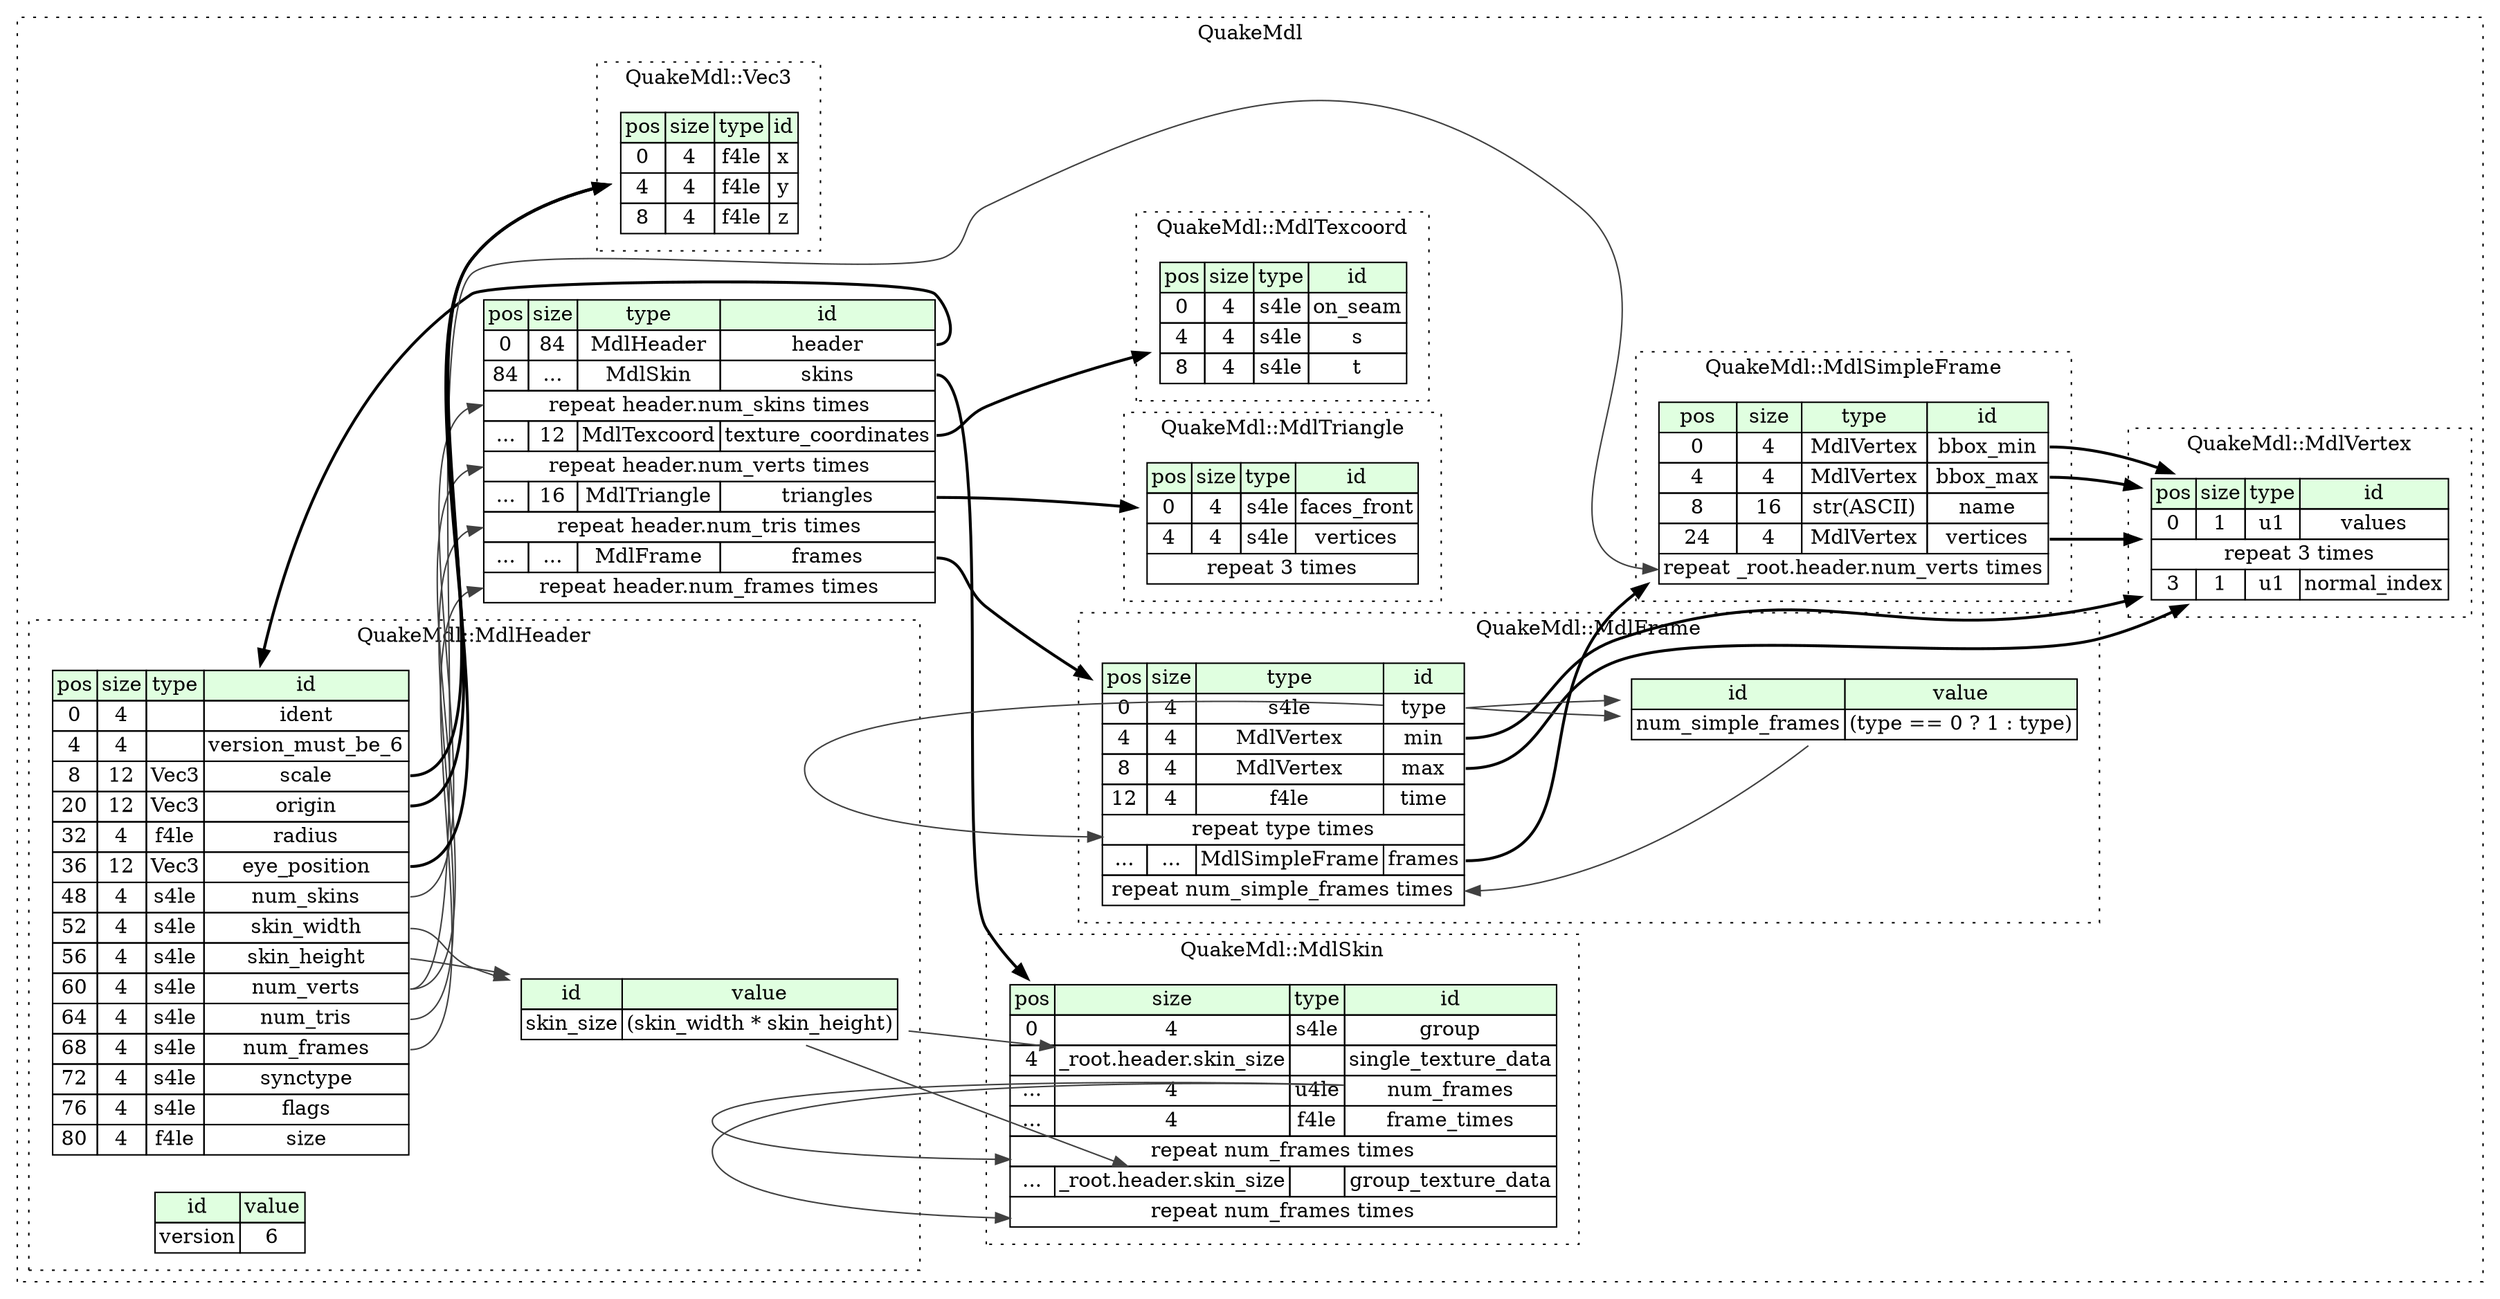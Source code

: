 digraph {
	rankdir=LR;
	node [shape=plaintext];
	subgraph cluster__quake_mdl {
		label="QuakeMdl";
		graph[style=dotted];

		quake_mdl__seq [label=<<TABLE BORDER="0" CELLBORDER="1" CELLSPACING="0">
			<TR><TD BGCOLOR="#E0FFE0">pos</TD><TD BGCOLOR="#E0FFE0">size</TD><TD BGCOLOR="#E0FFE0">type</TD><TD BGCOLOR="#E0FFE0">id</TD></TR>
			<TR><TD PORT="header_pos">0</TD><TD PORT="header_size">84</TD><TD>MdlHeader</TD><TD PORT="header_type">header</TD></TR>
			<TR><TD PORT="skins_pos">84</TD><TD PORT="skins_size">...</TD><TD>MdlSkin</TD><TD PORT="skins_type">skins</TD></TR>
			<TR><TD COLSPAN="4" PORT="skins__repeat">repeat header.num_skins times</TD></TR>
			<TR><TD PORT="texture_coordinates_pos">...</TD><TD PORT="texture_coordinates_size">12</TD><TD>MdlTexcoord</TD><TD PORT="texture_coordinates_type">texture_coordinates</TD></TR>
			<TR><TD COLSPAN="4" PORT="texture_coordinates__repeat">repeat header.num_verts times</TD></TR>
			<TR><TD PORT="triangles_pos">...</TD><TD PORT="triangles_size">16</TD><TD>MdlTriangle</TD><TD PORT="triangles_type">triangles</TD></TR>
			<TR><TD COLSPAN="4" PORT="triangles__repeat">repeat header.num_tris times</TD></TR>
			<TR><TD PORT="frames_pos">...</TD><TD PORT="frames_size">...</TD><TD>MdlFrame</TD><TD PORT="frames_type">frames</TD></TR>
			<TR><TD COLSPAN="4" PORT="frames__repeat">repeat header.num_frames times</TD></TR>
		</TABLE>>];
		subgraph cluster__mdl_vertex {
			label="QuakeMdl::MdlVertex";
			graph[style=dotted];

			mdl_vertex__seq [label=<<TABLE BORDER="0" CELLBORDER="1" CELLSPACING="0">
				<TR><TD BGCOLOR="#E0FFE0">pos</TD><TD BGCOLOR="#E0FFE0">size</TD><TD BGCOLOR="#E0FFE0">type</TD><TD BGCOLOR="#E0FFE0">id</TD></TR>
				<TR><TD PORT="values_pos">0</TD><TD PORT="values_size">1</TD><TD>u1</TD><TD PORT="values_type">values</TD></TR>
				<TR><TD COLSPAN="4" PORT="values__repeat">repeat 3 times</TD></TR>
				<TR><TD PORT="normal_index_pos">3</TD><TD PORT="normal_index_size">1</TD><TD>u1</TD><TD PORT="normal_index_type">normal_index</TD></TR>
			</TABLE>>];
		}
		subgraph cluster__mdl_texcoord {
			label="QuakeMdl::MdlTexcoord";
			graph[style=dotted];

			mdl_texcoord__seq [label=<<TABLE BORDER="0" CELLBORDER="1" CELLSPACING="0">
				<TR><TD BGCOLOR="#E0FFE0">pos</TD><TD BGCOLOR="#E0FFE0">size</TD><TD BGCOLOR="#E0FFE0">type</TD><TD BGCOLOR="#E0FFE0">id</TD></TR>
				<TR><TD PORT="on_seam_pos">0</TD><TD PORT="on_seam_size">4</TD><TD>s4le</TD><TD PORT="on_seam_type">on_seam</TD></TR>
				<TR><TD PORT="s_pos">4</TD><TD PORT="s_size">4</TD><TD>s4le</TD><TD PORT="s_type">s</TD></TR>
				<TR><TD PORT="t_pos">8</TD><TD PORT="t_size">4</TD><TD>s4le</TD><TD PORT="t_type">t</TD></TR>
			</TABLE>>];
		}
		subgraph cluster__mdl_header {
			label="QuakeMdl::MdlHeader";
			graph[style=dotted];

			mdl_header__seq [label=<<TABLE BORDER="0" CELLBORDER="1" CELLSPACING="0">
				<TR><TD BGCOLOR="#E0FFE0">pos</TD><TD BGCOLOR="#E0FFE0">size</TD><TD BGCOLOR="#E0FFE0">type</TD><TD BGCOLOR="#E0FFE0">id</TD></TR>
				<TR><TD PORT="ident_pos">0</TD><TD PORT="ident_size">4</TD><TD></TD><TD PORT="ident_type">ident</TD></TR>
				<TR><TD PORT="version_must_be_6_pos">4</TD><TD PORT="version_must_be_6_size">4</TD><TD></TD><TD PORT="version_must_be_6_type">version_must_be_6</TD></TR>
				<TR><TD PORT="scale_pos">8</TD><TD PORT="scale_size">12</TD><TD>Vec3</TD><TD PORT="scale_type">scale</TD></TR>
				<TR><TD PORT="origin_pos">20</TD><TD PORT="origin_size">12</TD><TD>Vec3</TD><TD PORT="origin_type">origin</TD></TR>
				<TR><TD PORT="radius_pos">32</TD><TD PORT="radius_size">4</TD><TD>f4le</TD><TD PORT="radius_type">radius</TD></TR>
				<TR><TD PORT="eye_position_pos">36</TD><TD PORT="eye_position_size">12</TD><TD>Vec3</TD><TD PORT="eye_position_type">eye_position</TD></TR>
				<TR><TD PORT="num_skins_pos">48</TD><TD PORT="num_skins_size">4</TD><TD>s4le</TD><TD PORT="num_skins_type">num_skins</TD></TR>
				<TR><TD PORT="skin_width_pos">52</TD><TD PORT="skin_width_size">4</TD><TD>s4le</TD><TD PORT="skin_width_type">skin_width</TD></TR>
				<TR><TD PORT="skin_height_pos">56</TD><TD PORT="skin_height_size">4</TD><TD>s4le</TD><TD PORT="skin_height_type">skin_height</TD></TR>
				<TR><TD PORT="num_verts_pos">60</TD><TD PORT="num_verts_size">4</TD><TD>s4le</TD><TD PORT="num_verts_type">num_verts</TD></TR>
				<TR><TD PORT="num_tris_pos">64</TD><TD PORT="num_tris_size">4</TD><TD>s4le</TD><TD PORT="num_tris_type">num_tris</TD></TR>
				<TR><TD PORT="num_frames_pos">68</TD><TD PORT="num_frames_size">4</TD><TD>s4le</TD><TD PORT="num_frames_type">num_frames</TD></TR>
				<TR><TD PORT="synctype_pos">72</TD><TD PORT="synctype_size">4</TD><TD>s4le</TD><TD PORT="synctype_type">synctype</TD></TR>
				<TR><TD PORT="flags_pos">76</TD><TD PORT="flags_size">4</TD><TD>s4le</TD><TD PORT="flags_type">flags</TD></TR>
				<TR><TD PORT="size_pos">80</TD><TD PORT="size_size">4</TD><TD>f4le</TD><TD PORT="size_type">size</TD></TR>
			</TABLE>>];
			mdl_header__inst__version [label=<<TABLE BORDER="0" CELLBORDER="1" CELLSPACING="0">
				<TR><TD BGCOLOR="#E0FFE0">id</TD><TD BGCOLOR="#E0FFE0">value</TD></TR>
				<TR><TD>version</TD><TD>6</TD></TR>
			</TABLE>>];
			mdl_header__inst__skin_size [label=<<TABLE BORDER="0" CELLBORDER="1" CELLSPACING="0">
				<TR><TD BGCOLOR="#E0FFE0">id</TD><TD BGCOLOR="#E0FFE0">value</TD></TR>
				<TR><TD>skin_size</TD><TD>(skin_width * skin_height)</TD></TR>
			</TABLE>>];
		}
		subgraph cluster__mdl_skin {
			label="QuakeMdl::MdlSkin";
			graph[style=dotted];

			mdl_skin__seq [label=<<TABLE BORDER="0" CELLBORDER="1" CELLSPACING="0">
				<TR><TD BGCOLOR="#E0FFE0">pos</TD><TD BGCOLOR="#E0FFE0">size</TD><TD BGCOLOR="#E0FFE0">type</TD><TD BGCOLOR="#E0FFE0">id</TD></TR>
				<TR><TD PORT="group_pos">0</TD><TD PORT="group_size">4</TD><TD>s4le</TD><TD PORT="group_type">group</TD></TR>
				<TR><TD PORT="single_texture_data_pos">4</TD><TD PORT="single_texture_data_size">_root.header.skin_size</TD><TD></TD><TD PORT="single_texture_data_type">single_texture_data</TD></TR>
				<TR><TD PORT="num_frames_pos">...</TD><TD PORT="num_frames_size">4</TD><TD>u4le</TD><TD PORT="num_frames_type">num_frames</TD></TR>
				<TR><TD PORT="frame_times_pos">...</TD><TD PORT="frame_times_size">4</TD><TD>f4le</TD><TD PORT="frame_times_type">frame_times</TD></TR>
				<TR><TD COLSPAN="4" PORT="frame_times__repeat">repeat num_frames times</TD></TR>
				<TR><TD PORT="group_texture_data_pos">...</TD><TD PORT="group_texture_data_size">_root.header.skin_size</TD><TD></TD><TD PORT="group_texture_data_type">group_texture_data</TD></TR>
				<TR><TD COLSPAN="4" PORT="group_texture_data__repeat">repeat num_frames times</TD></TR>
			</TABLE>>];
		}
		subgraph cluster__mdl_frame {
			label="QuakeMdl::MdlFrame";
			graph[style=dotted];

			mdl_frame__seq [label=<<TABLE BORDER="0" CELLBORDER="1" CELLSPACING="0">
				<TR><TD BGCOLOR="#E0FFE0">pos</TD><TD BGCOLOR="#E0FFE0">size</TD><TD BGCOLOR="#E0FFE0">type</TD><TD BGCOLOR="#E0FFE0">id</TD></TR>
				<TR><TD PORT="type_pos">0</TD><TD PORT="type_size">4</TD><TD>s4le</TD><TD PORT="type_type">type</TD></TR>
				<TR><TD PORT="min_pos">4</TD><TD PORT="min_size">4</TD><TD>MdlVertex</TD><TD PORT="min_type">min</TD></TR>
				<TR><TD PORT="max_pos">8</TD><TD PORT="max_size">4</TD><TD>MdlVertex</TD><TD PORT="max_type">max</TD></TR>
				<TR><TD PORT="time_pos">12</TD><TD PORT="time_size">4</TD><TD>f4le</TD><TD PORT="time_type">time</TD></TR>
				<TR><TD COLSPAN="4" PORT="time__repeat">repeat type times</TD></TR>
				<TR><TD PORT="frames_pos">...</TD><TD PORT="frames_size">...</TD><TD>MdlSimpleFrame</TD><TD PORT="frames_type">frames</TD></TR>
				<TR><TD COLSPAN="4" PORT="frames__repeat">repeat num_simple_frames times</TD></TR>
			</TABLE>>];
			mdl_frame__inst__num_simple_frames [label=<<TABLE BORDER="0" CELLBORDER="1" CELLSPACING="0">
				<TR><TD BGCOLOR="#E0FFE0">id</TD><TD BGCOLOR="#E0FFE0">value</TD></TR>
				<TR><TD>num_simple_frames</TD><TD>(type == 0 ? 1 : type)</TD></TR>
			</TABLE>>];
		}
		subgraph cluster__mdl_simple_frame {
			label="QuakeMdl::MdlSimpleFrame";
			graph[style=dotted];

			mdl_simple_frame__seq [label=<<TABLE BORDER="0" CELLBORDER="1" CELLSPACING="0">
				<TR><TD BGCOLOR="#E0FFE0">pos</TD><TD BGCOLOR="#E0FFE0">size</TD><TD BGCOLOR="#E0FFE0">type</TD><TD BGCOLOR="#E0FFE0">id</TD></TR>
				<TR><TD PORT="bbox_min_pos">0</TD><TD PORT="bbox_min_size">4</TD><TD>MdlVertex</TD><TD PORT="bbox_min_type">bbox_min</TD></TR>
				<TR><TD PORT="bbox_max_pos">4</TD><TD PORT="bbox_max_size">4</TD><TD>MdlVertex</TD><TD PORT="bbox_max_type">bbox_max</TD></TR>
				<TR><TD PORT="name_pos">8</TD><TD PORT="name_size">16</TD><TD>str(ASCII)</TD><TD PORT="name_type">name</TD></TR>
				<TR><TD PORT="vertices_pos">24</TD><TD PORT="vertices_size">4</TD><TD>MdlVertex</TD><TD PORT="vertices_type">vertices</TD></TR>
				<TR><TD COLSPAN="4" PORT="vertices__repeat">repeat _root.header.num_verts times</TD></TR>
			</TABLE>>];
		}
		subgraph cluster__mdl_triangle {
			label="QuakeMdl::MdlTriangle";
			graph[style=dotted];

			mdl_triangle__seq [label=<<TABLE BORDER="0" CELLBORDER="1" CELLSPACING="0">
				<TR><TD BGCOLOR="#E0FFE0">pos</TD><TD BGCOLOR="#E0FFE0">size</TD><TD BGCOLOR="#E0FFE0">type</TD><TD BGCOLOR="#E0FFE0">id</TD></TR>
				<TR><TD PORT="faces_front_pos">0</TD><TD PORT="faces_front_size">4</TD><TD>s4le</TD><TD PORT="faces_front_type">faces_front</TD></TR>
				<TR><TD PORT="vertices_pos">4</TD><TD PORT="vertices_size">4</TD><TD>s4le</TD><TD PORT="vertices_type">vertices</TD></TR>
				<TR><TD COLSPAN="4" PORT="vertices__repeat">repeat 3 times</TD></TR>
			</TABLE>>];
		}
		subgraph cluster__vec3 {
			label="QuakeMdl::Vec3";
			graph[style=dotted];

			vec3__seq [label=<<TABLE BORDER="0" CELLBORDER="1" CELLSPACING="0">
				<TR><TD BGCOLOR="#E0FFE0">pos</TD><TD BGCOLOR="#E0FFE0">size</TD><TD BGCOLOR="#E0FFE0">type</TD><TD BGCOLOR="#E0FFE0">id</TD></TR>
				<TR><TD PORT="x_pos">0</TD><TD PORT="x_size">4</TD><TD>f4le</TD><TD PORT="x_type">x</TD></TR>
				<TR><TD PORT="y_pos">4</TD><TD PORT="y_size">4</TD><TD>f4le</TD><TD PORT="y_type">y</TD></TR>
				<TR><TD PORT="z_pos">8</TD><TD PORT="z_size">4</TD><TD>f4le</TD><TD PORT="z_type">z</TD></TR>
			</TABLE>>];
		}
	}
	quake_mdl__seq:header_type -> mdl_header__seq [style=bold];
	quake_mdl__seq:skins_type -> mdl_skin__seq [style=bold];
	mdl_header__seq:num_skins_type -> quake_mdl__seq:skins__repeat [color="#404040"];
	quake_mdl__seq:texture_coordinates_type -> mdl_texcoord__seq [style=bold];
	mdl_header__seq:num_verts_type -> quake_mdl__seq:texture_coordinates__repeat [color="#404040"];
	quake_mdl__seq:triangles_type -> mdl_triangle__seq [style=bold];
	mdl_header__seq:num_tris_type -> quake_mdl__seq:triangles__repeat [color="#404040"];
	quake_mdl__seq:frames_type -> mdl_frame__seq [style=bold];
	mdl_header__seq:num_frames_type -> quake_mdl__seq:frames__repeat [color="#404040"];
	mdl_header__seq:scale_type -> vec3__seq [style=bold];
	mdl_header__seq:origin_type -> vec3__seq [style=bold];
	mdl_header__seq:eye_position_type -> vec3__seq [style=bold];
	mdl_header__seq:skin_width_type -> mdl_header__inst__skin_size [color="#404040"];
	mdl_header__seq:skin_height_type -> mdl_header__inst__skin_size [color="#404040"];
	mdl_header__inst__skin_size:skin_size_type -> mdl_skin__seq:single_texture_data_size [color="#404040"];
	mdl_skin__seq:num_frames_type -> mdl_skin__seq:frame_times__repeat [color="#404040"];
	mdl_header__inst__skin_size:skin_size_type -> mdl_skin__seq:group_texture_data_size [color="#404040"];
	mdl_skin__seq:num_frames_type -> mdl_skin__seq:group_texture_data__repeat [color="#404040"];
	mdl_frame__seq:min_type -> mdl_vertex__seq [style=bold];
	mdl_frame__seq:max_type -> mdl_vertex__seq [style=bold];
	mdl_frame__seq:type_type -> mdl_frame__seq:time__repeat [color="#404040"];
	mdl_frame__seq:frames_type -> mdl_simple_frame__seq [style=bold];
	mdl_frame__inst__num_simple_frames:num_simple_frames_type -> mdl_frame__seq:frames__repeat [color="#404040"];
	mdl_frame__seq:type_type -> mdl_frame__inst__num_simple_frames [color="#404040"];
	mdl_frame__seq:type_type -> mdl_frame__inst__num_simple_frames [color="#404040"];
	mdl_simple_frame__seq:bbox_min_type -> mdl_vertex__seq [style=bold];
	mdl_simple_frame__seq:bbox_max_type -> mdl_vertex__seq [style=bold];
	mdl_simple_frame__seq:vertices_type -> mdl_vertex__seq [style=bold];
	mdl_header__seq:num_verts_type -> mdl_simple_frame__seq:vertices__repeat [color="#404040"];
}
